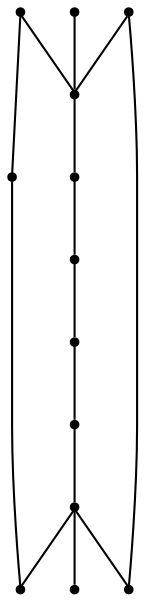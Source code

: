 graph {
  node [shape=point,comment="{\"directed\":false,\"doi\":\"10.1007/978-3-319-27261-0_22\",\"figure\":\"4\"}"]

  v0 [pos="1382.8348729648583,1011.3654873885002"]
  v1 [pos="689.3889500607614,1011.3654873885002"]
  v2 [pos="1469.5163465818116,1011.3654873885002"]
  v3 [pos="1296.1554023830618,1011.3654873885002"]
  v4 [pos="1252.8151583848223,924.6861253062855"]
  v5 [pos="1166.1336847678685,1098.0449766459917"]
  v6 [pos="1079.4542141860725,1011.3654873885002"]
  v7 [pos="1036.1140337762504,924.6861253062855"]
  v8 [pos="992.7727564662232,1011.3654873885002"]
  v9 [pos="906.0911715695386,1098.0449766459917"]
  v10 [pos="819.4127978879477,924.6861253062855"]
  v11 [pos="776.073634892809,1011.3654873885002"]
  v12 [pos="602.7126588998502,1011.3654873885002"]

  v0 -- v5 [id="-1",pos="1382.8348729648583,1011.3654873885002 1376.7444379061706,1065.4943373840701 1339.8677340074607,1098.0449766459917 1296.1565469745804,1098.0449766459917 1166.1336847678685,1098.0449766459917 1166.1336847678685,1098.0449766459917 1166.1336847678685,1098.0449766459917"]
  v12 -- v1 [id="-2",pos="602.7126588998502,1011.3654873885002 689.3889500607614,1011.3654873885002 689.3889500607614,1011.3654873885002 689.3889500607614,1011.3654873885002"]
  v0 -- v4 [id="-4",pos="1382.8348729648583,1011.3654873885002 1376.7443107293352,957.236764568207 1339.8676068306254,924.6861253062855 1296.156419797745,924.6861253062855 1252.8151583848223,924.6861253062855 1252.8151583848223,924.6861253062855 1252.8151583848223,924.6861253062855"]
  v9 -- v1 [id="-6",pos="906.0911715695386,1098.0449766459917 776.0736189957045,1098.0449766459917 776.0736189957045,1098.0449766459917 776.0736189957045,1098.0449766459917 728.1951650089919,1098.0449130583534 689.3889977520747,1059.2350246125113 689.3889500607614,1011.3654873885002"]
  v10 -- v1 [id="-7",pos="819.4127978879477,924.6861253062855 776.0736189957045,924.6861253062855 776.0736189957045,924.6861253062855 776.0736189957045,924.6861253062855 728.1951650089919,924.6861253062855 689.3889977520747,963.4959501644892 689.3889500607614,1011.3654873885002"]
  v11 -- v8 [id="-8",pos="776.073634892809,1011.3654873885002 992.7727564662232,1011.3654873885002 992.7727564662232,1011.3654873885002 992.7727564662232,1011.3654873885002"]
  v10 -- v7 [id="-10",pos="819.4127978879477,924.6861253062855 1036.1140337762504,924.6861253062855 1036.1140337762504,924.6861253062855 1036.1140337762504,924.6861253062855"]
  v9 -- v5 [id="-12",pos="906.0911715695386,1098.0449766459917 1166.1336847678685,1098.0449766459917 1166.1336847678685,1098.0449766459917 1166.1336847678685,1098.0449766459917"]
  v8 -- v6 [id="-14",pos="992.7727564662232,1011.3654873885002 1079.4542141860725,1011.3654873885002 1079.4542141860725,1011.3654873885002 1079.4542141860725,1011.3654873885002"]
  v7 -- v4 [id="-16",pos="1036.1140337762504,924.6861253062855 1252.8151583848223,924.6861253062855 1252.8151583848223,924.6861253062855 1252.8151583848223,924.6861253062855"]
  v6 -- v3 [id="-18",pos="1079.4542141860725,1011.3654873885002 1296.1554023830618,1011.3654873885002 1296.1554023830618,1011.3654873885002 1296.1554023830618,1011.3654873885002"]
  v1 -- v11 [id="-20",pos="689.3889500607614,1011.3654873885002 776.073634892809,1011.3654873885002 776.073634892809,1011.3654873885002 776.073634892809,1011.3654873885002"]
  v3 -- v0 [id="-24",pos="1296.1554023830618,1011.3654873885002 1382.8348729648583,1011.3654873885002 1382.8348729648583,1011.3654873885002 1382.8348729648583,1011.3654873885002"]
  v0 -- v2 [id="-28",pos="1382.8348729648583,1011.3654873885002 1469.5163465818116,1011.3654873885002 1469.5163465818116,1011.3654873885002 1469.5163465818116,1011.3654873885002"]
}